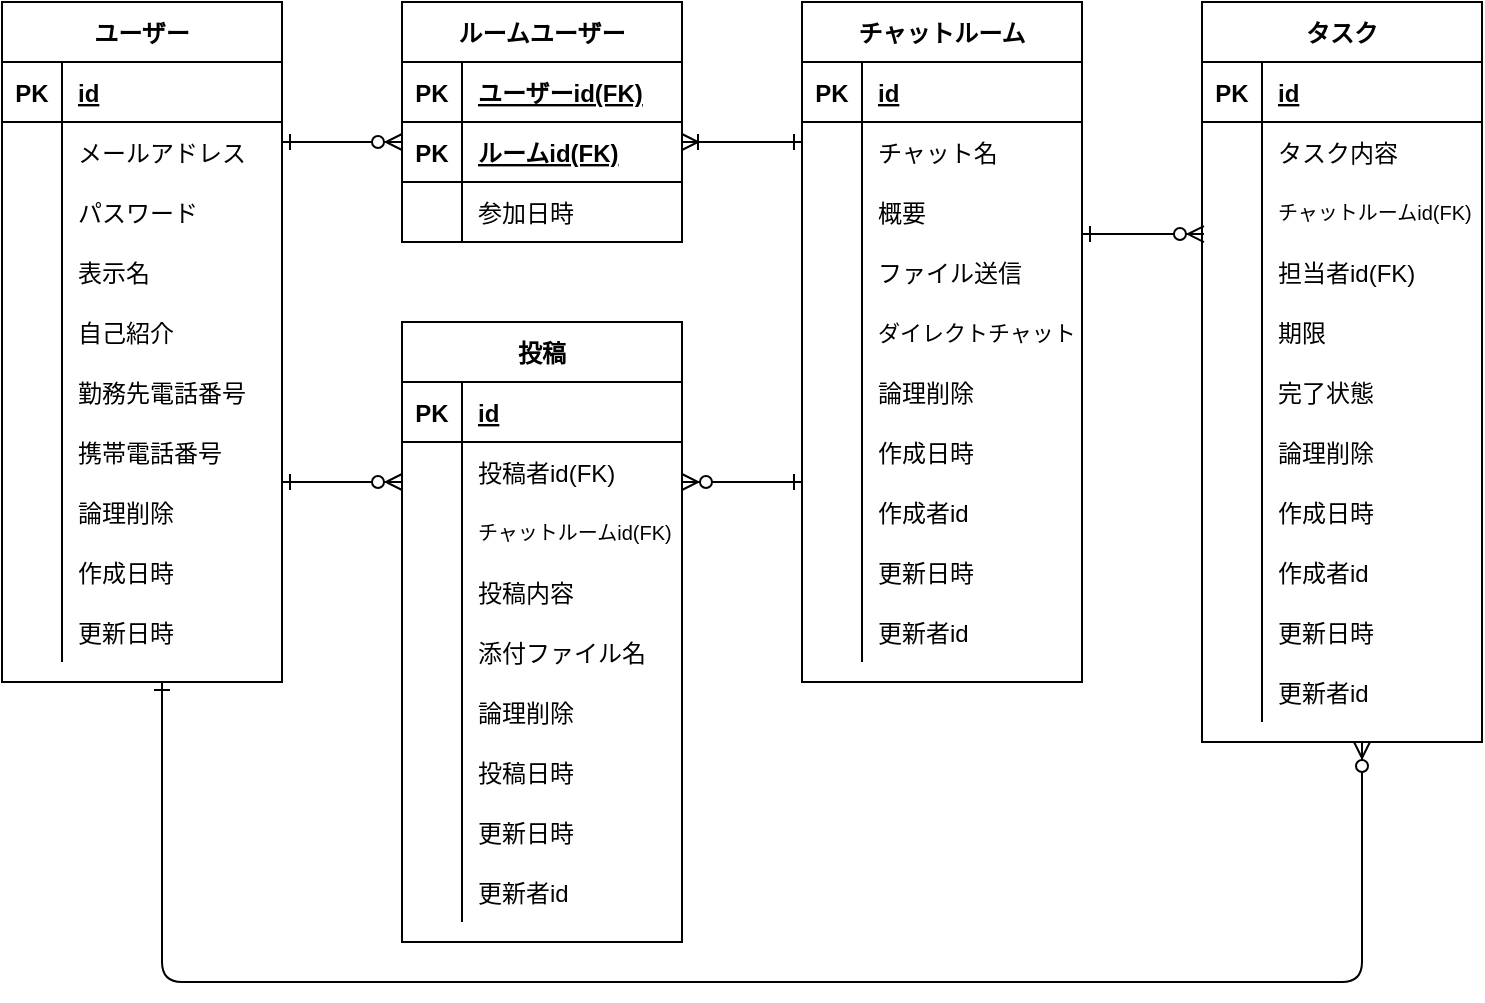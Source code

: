 <mxfile version="13.6.5">
    <diagram name="ER図(日本語)" id="cJK4fRVy-BAEInQXsAJl">
        <mxGraphModel dx="896" dy="612" grid="1" gridSize="10" guides="1" tooltips="1" connect="1" arrows="1" fold="1" page="1" pageScale="1" pageWidth="827" pageHeight="1169" math="0" shadow="0">
            <root>
                <mxCell id="dTIgyHrg4SE1bAabrT83-0"/>
                <mxCell id="dTIgyHrg4SE1bAabrT83-1" parent="dTIgyHrg4SE1bAabrT83-0"/>
                <mxCell id="dTIgyHrg4SE1bAabrT83-2" value="" style="fontSize=12;html=1;endArrow=ERzeroToMany;endFill=1;entryX=0.007;entryY=0.867;entryDx=0;entryDy=0;startArrow=ERone;startFill=0;entryPerimeter=0;" edge="1" parent="dTIgyHrg4SE1bAabrT83-1" target="dTIgyHrg4SE1bAabrT83-116">
                    <mxGeometry width="100" height="100" relative="1" as="geometry">
                        <mxPoint x="580" y="196" as="sourcePoint"/>
                        <mxPoint x="689.5" y="501" as="targetPoint"/>
                        <Array as="points"/>
                    </mxGeometry>
                </mxCell>
                <mxCell id="dTIgyHrg4SE1bAabrT83-3" value="" style="fontSize=12;html=1;endArrow=ERone;endFill=0;startArrow=ERzeroToMany;startFill=1;" edge="1" parent="dTIgyHrg4SE1bAabrT83-1">
                    <mxGeometry width="100" height="100" relative="1" as="geometry">
                        <mxPoint x="240" y="150" as="sourcePoint"/>
                        <mxPoint x="180" y="150" as="targetPoint"/>
                        <Array as="points">
                            <mxPoint x="220" y="150"/>
                        </Array>
                    </mxGeometry>
                </mxCell>
                <mxCell id="dTIgyHrg4SE1bAabrT83-5" value="" style="fontSize=12;html=1;endArrow=ERone;endFill=0;startArrow=ERzeroToMany;startFill=1;" edge="1" parent="dTIgyHrg4SE1bAabrT83-1">
                    <mxGeometry width="100" height="100" relative="1" as="geometry">
                        <mxPoint x="380" y="320" as="sourcePoint"/>
                        <mxPoint x="440" y="320" as="targetPoint"/>
                        <Array as="points"/>
                    </mxGeometry>
                </mxCell>
                <mxCell id="dTIgyHrg4SE1bAabrT83-6" value="ユーザー" style="shape=table;startSize=30;container=1;collapsible=1;childLayout=tableLayout;fixedRows=1;rowLines=0;fontStyle=1;align=center;resizeLast=1;" vertex="1" parent="dTIgyHrg4SE1bAabrT83-1">
                    <mxGeometry x="40" y="80" width="140" height="340" as="geometry"/>
                </mxCell>
                <mxCell id="dTIgyHrg4SE1bAabrT83-7" value="" style="shape=partialRectangle;collapsible=0;dropTarget=0;pointerEvents=0;fillColor=none;top=0;left=0;bottom=1;right=0;points=[[0,0.5],[1,0.5]];portConstraint=eastwest;" vertex="1" parent="dTIgyHrg4SE1bAabrT83-6">
                    <mxGeometry y="30" width="140" height="30" as="geometry"/>
                </mxCell>
                <mxCell id="dTIgyHrg4SE1bAabrT83-8" value="PK" style="shape=partialRectangle;connectable=0;fillColor=none;top=0;left=0;bottom=0;right=0;fontStyle=1;overflow=hidden;" vertex="1" parent="dTIgyHrg4SE1bAabrT83-7">
                    <mxGeometry width="30" height="30" as="geometry"/>
                </mxCell>
                <mxCell id="dTIgyHrg4SE1bAabrT83-9" value="id" style="shape=partialRectangle;connectable=0;fillColor=none;top=0;left=0;bottom=0;right=0;align=left;spacingLeft=6;fontStyle=5;overflow=hidden;" vertex="1" parent="dTIgyHrg4SE1bAabrT83-7">
                    <mxGeometry x="30" width="110" height="30" as="geometry"/>
                </mxCell>
                <mxCell id="dTIgyHrg4SE1bAabrT83-10" value="" style="shape=partialRectangle;collapsible=0;dropTarget=0;pointerEvents=0;fillColor=none;top=0;left=0;bottom=0;right=0;points=[[0,0.5],[1,0.5]];portConstraint=eastwest;" vertex="1" parent="dTIgyHrg4SE1bAabrT83-6">
                    <mxGeometry y="60" width="140" height="30" as="geometry"/>
                </mxCell>
                <mxCell id="dTIgyHrg4SE1bAabrT83-11" value="" style="shape=partialRectangle;connectable=0;fillColor=none;top=0;left=0;bottom=0;right=0;editable=1;overflow=hidden;" vertex="1" parent="dTIgyHrg4SE1bAabrT83-10">
                    <mxGeometry width="30" height="30" as="geometry"/>
                </mxCell>
                <mxCell id="dTIgyHrg4SE1bAabrT83-12" value="メールアドレス" style="shape=partialRectangle;connectable=0;fillColor=none;top=0;left=0;bottom=0;right=0;align=left;spacingLeft=6;overflow=hidden;" vertex="1" parent="dTIgyHrg4SE1bAabrT83-10">
                    <mxGeometry x="30" width="110" height="30" as="geometry"/>
                </mxCell>
                <mxCell id="dTIgyHrg4SE1bAabrT83-13" value="" style="shape=partialRectangle;collapsible=0;dropTarget=0;pointerEvents=0;fillColor=none;top=0;left=0;bottom=0;right=0;points=[[0,0.5],[1,0.5]];portConstraint=eastwest;" vertex="1" parent="dTIgyHrg4SE1bAabrT83-6">
                    <mxGeometry y="90" width="140" height="30" as="geometry"/>
                </mxCell>
                <mxCell id="dTIgyHrg4SE1bAabrT83-14" value="" style="shape=partialRectangle;connectable=0;fillColor=none;top=0;left=0;bottom=0;right=0;editable=1;overflow=hidden;" vertex="1" parent="dTIgyHrg4SE1bAabrT83-13">
                    <mxGeometry width="30" height="30" as="geometry"/>
                </mxCell>
                <mxCell id="dTIgyHrg4SE1bAabrT83-15" value="パスワード" style="shape=partialRectangle;connectable=0;fillColor=none;top=0;left=0;bottom=0;right=0;align=left;spacingLeft=6;overflow=hidden;" vertex="1" parent="dTIgyHrg4SE1bAabrT83-13">
                    <mxGeometry x="30" width="110" height="30" as="geometry"/>
                </mxCell>
                <mxCell id="dTIgyHrg4SE1bAabrT83-16" value="" style="shape=partialRectangle;collapsible=0;dropTarget=0;pointerEvents=0;fillColor=none;top=0;left=0;bottom=0;right=0;points=[[0,0.5],[1,0.5]];portConstraint=eastwest;" vertex="1" parent="dTIgyHrg4SE1bAabrT83-6">
                    <mxGeometry y="120" width="140" height="30" as="geometry"/>
                </mxCell>
                <mxCell id="dTIgyHrg4SE1bAabrT83-17" value="" style="shape=partialRectangle;connectable=0;fillColor=none;top=0;left=0;bottom=0;right=0;editable=1;overflow=hidden;" vertex="1" parent="dTIgyHrg4SE1bAabrT83-16">
                    <mxGeometry width="30" height="30" as="geometry"/>
                </mxCell>
                <mxCell id="dTIgyHrg4SE1bAabrT83-18" value="表示名" style="shape=partialRectangle;connectable=0;fillColor=none;top=0;left=0;bottom=0;right=0;align=left;spacingLeft=6;overflow=hidden;" vertex="1" parent="dTIgyHrg4SE1bAabrT83-16">
                    <mxGeometry x="30" width="110" height="30" as="geometry"/>
                </mxCell>
                <mxCell id="dTIgyHrg4SE1bAabrT83-19" value="" style="shape=partialRectangle;collapsible=0;dropTarget=0;pointerEvents=0;fillColor=none;top=0;left=0;bottom=0;right=0;points=[[0,0.5],[1,0.5]];portConstraint=eastwest;" vertex="1" parent="dTIgyHrg4SE1bAabrT83-6">
                    <mxGeometry y="150" width="140" height="30" as="geometry"/>
                </mxCell>
                <mxCell id="dTIgyHrg4SE1bAabrT83-20" value="" style="shape=partialRectangle;connectable=0;fillColor=none;top=0;left=0;bottom=0;right=0;editable=1;overflow=hidden;" vertex="1" parent="dTIgyHrg4SE1bAabrT83-19">
                    <mxGeometry width="30" height="30" as="geometry"/>
                </mxCell>
                <mxCell id="dTIgyHrg4SE1bAabrT83-21" value="自己紹介" style="shape=partialRectangle;connectable=0;fillColor=none;top=0;left=0;bottom=0;right=0;align=left;spacingLeft=6;overflow=hidden;" vertex="1" parent="dTIgyHrg4SE1bAabrT83-19">
                    <mxGeometry x="30" width="110" height="30" as="geometry"/>
                </mxCell>
                <mxCell id="dTIgyHrg4SE1bAabrT83-22" value="" style="shape=partialRectangle;collapsible=0;dropTarget=0;pointerEvents=0;fillColor=none;top=0;left=0;bottom=0;right=0;points=[[0,0.5],[1,0.5]];portConstraint=eastwest;" vertex="1" parent="dTIgyHrg4SE1bAabrT83-6">
                    <mxGeometry y="180" width="140" height="30" as="geometry"/>
                </mxCell>
                <mxCell id="dTIgyHrg4SE1bAabrT83-23" value="" style="shape=partialRectangle;connectable=0;fillColor=none;top=0;left=0;bottom=0;right=0;editable=1;overflow=hidden;" vertex="1" parent="dTIgyHrg4SE1bAabrT83-22">
                    <mxGeometry width="30" height="30" as="geometry"/>
                </mxCell>
                <mxCell id="dTIgyHrg4SE1bAabrT83-24" value="勤務先電話番号" style="shape=partialRectangle;connectable=0;fillColor=none;top=0;left=0;bottom=0;right=0;align=left;spacingLeft=6;overflow=hidden;" vertex="1" parent="dTIgyHrg4SE1bAabrT83-22">
                    <mxGeometry x="30" width="110" height="30" as="geometry"/>
                </mxCell>
                <mxCell id="dTIgyHrg4SE1bAabrT83-25" value="" style="shape=partialRectangle;collapsible=0;dropTarget=0;pointerEvents=0;fillColor=none;top=0;left=0;bottom=0;right=0;points=[[0,0.5],[1,0.5]];portConstraint=eastwest;" vertex="1" parent="dTIgyHrg4SE1bAabrT83-6">
                    <mxGeometry y="210" width="140" height="30" as="geometry"/>
                </mxCell>
                <mxCell id="dTIgyHrg4SE1bAabrT83-26" value="" style="shape=partialRectangle;connectable=0;fillColor=none;top=0;left=0;bottom=0;right=0;editable=1;overflow=hidden;" vertex="1" parent="dTIgyHrg4SE1bAabrT83-25">
                    <mxGeometry width="30" height="30" as="geometry"/>
                </mxCell>
                <mxCell id="dTIgyHrg4SE1bAabrT83-27" value="携帯電話番号" style="shape=partialRectangle;connectable=0;fillColor=none;top=0;left=0;bottom=0;right=0;align=left;spacingLeft=6;overflow=hidden;" vertex="1" parent="dTIgyHrg4SE1bAabrT83-25">
                    <mxGeometry x="30" width="110" height="30" as="geometry"/>
                </mxCell>
                <mxCell id="dTIgyHrg4SE1bAabrT83-28" value="" style="shape=partialRectangle;collapsible=0;dropTarget=0;pointerEvents=0;fillColor=none;top=0;left=0;bottom=0;right=0;points=[[0,0.5],[1,0.5]];portConstraint=eastwest;" vertex="1" parent="dTIgyHrg4SE1bAabrT83-6">
                    <mxGeometry y="240" width="140" height="30" as="geometry"/>
                </mxCell>
                <mxCell id="dTIgyHrg4SE1bAabrT83-29" value="" style="shape=partialRectangle;connectable=0;fillColor=none;top=0;left=0;bottom=0;right=0;editable=1;overflow=hidden;" vertex="1" parent="dTIgyHrg4SE1bAabrT83-28">
                    <mxGeometry width="30" height="30" as="geometry"/>
                </mxCell>
                <mxCell id="dTIgyHrg4SE1bAabrT83-30" value="論理削除" style="shape=partialRectangle;connectable=0;fillColor=none;top=0;left=0;bottom=0;right=0;align=left;spacingLeft=6;overflow=hidden;" vertex="1" parent="dTIgyHrg4SE1bAabrT83-28">
                    <mxGeometry x="30" width="110" height="30" as="geometry"/>
                </mxCell>
                <mxCell id="dTIgyHrg4SE1bAabrT83-31" value="" style="shape=partialRectangle;collapsible=0;dropTarget=0;pointerEvents=0;fillColor=none;top=0;left=0;bottom=0;right=0;points=[[0,0.5],[1,0.5]];portConstraint=eastwest;" vertex="1" parent="dTIgyHrg4SE1bAabrT83-6">
                    <mxGeometry y="270" width="140" height="30" as="geometry"/>
                </mxCell>
                <mxCell id="dTIgyHrg4SE1bAabrT83-32" value="" style="shape=partialRectangle;connectable=0;fillColor=none;top=0;left=0;bottom=0;right=0;editable=1;overflow=hidden;" vertex="1" parent="dTIgyHrg4SE1bAabrT83-31">
                    <mxGeometry width="30" height="30" as="geometry"/>
                </mxCell>
                <mxCell id="dTIgyHrg4SE1bAabrT83-33" value="作成日時" style="shape=partialRectangle;connectable=0;fillColor=none;top=0;left=0;bottom=0;right=0;align=left;spacingLeft=6;overflow=hidden;" vertex="1" parent="dTIgyHrg4SE1bAabrT83-31">
                    <mxGeometry x="30" width="110" height="30" as="geometry"/>
                </mxCell>
                <mxCell id="dTIgyHrg4SE1bAabrT83-34" value="" style="shape=partialRectangle;collapsible=0;dropTarget=0;pointerEvents=0;fillColor=none;top=0;left=0;bottom=0;right=0;points=[[0,0.5],[1,0.5]];portConstraint=eastwest;" vertex="1" parent="dTIgyHrg4SE1bAabrT83-6">
                    <mxGeometry y="300" width="140" height="30" as="geometry"/>
                </mxCell>
                <mxCell id="dTIgyHrg4SE1bAabrT83-35" value="" style="shape=partialRectangle;connectable=0;fillColor=none;top=0;left=0;bottom=0;right=0;editable=1;overflow=hidden;" vertex="1" parent="dTIgyHrg4SE1bAabrT83-34">
                    <mxGeometry width="30" height="30" as="geometry"/>
                </mxCell>
                <mxCell id="dTIgyHrg4SE1bAabrT83-36" value="更新日時" style="shape=partialRectangle;connectable=0;fillColor=none;top=0;left=0;bottom=0;right=0;align=left;spacingLeft=6;overflow=hidden;" vertex="1" parent="dTIgyHrg4SE1bAabrT83-34">
                    <mxGeometry x="30" width="110" height="30" as="geometry"/>
                </mxCell>
                <mxCell id="dTIgyHrg4SE1bAabrT83-37" value="投稿" style="shape=table;startSize=30;container=1;collapsible=1;childLayout=tableLayout;fixedRows=1;rowLines=0;fontStyle=1;align=center;resizeLast=1;" vertex="1" parent="dTIgyHrg4SE1bAabrT83-1">
                    <mxGeometry x="240" y="240" width="140" height="310" as="geometry"/>
                </mxCell>
                <mxCell id="dTIgyHrg4SE1bAabrT83-38" value="" style="shape=partialRectangle;collapsible=0;dropTarget=0;pointerEvents=0;fillColor=none;top=0;left=0;bottom=1;right=0;points=[[0,0.5],[1,0.5]];portConstraint=eastwest;" vertex="1" parent="dTIgyHrg4SE1bAabrT83-37">
                    <mxGeometry y="30" width="140" height="30" as="geometry"/>
                </mxCell>
                <mxCell id="dTIgyHrg4SE1bAabrT83-39" value="PK" style="shape=partialRectangle;connectable=0;fillColor=none;top=0;left=0;bottom=0;right=0;fontStyle=1;overflow=hidden;" vertex="1" parent="dTIgyHrg4SE1bAabrT83-38">
                    <mxGeometry width="30" height="30" as="geometry"/>
                </mxCell>
                <mxCell id="dTIgyHrg4SE1bAabrT83-40" value="id" style="shape=partialRectangle;connectable=0;fillColor=none;top=0;left=0;bottom=0;right=0;align=left;spacingLeft=6;fontStyle=5;overflow=hidden;" vertex="1" parent="dTIgyHrg4SE1bAabrT83-38">
                    <mxGeometry x="30" width="110" height="30" as="geometry"/>
                </mxCell>
                <mxCell id="dTIgyHrg4SE1bAabrT83-41" style="shape=partialRectangle;collapsible=0;dropTarget=0;pointerEvents=0;fillColor=none;top=0;left=0;bottom=0;right=0;points=[[0,0.5],[1,0.5]];portConstraint=eastwest;" vertex="1" parent="dTIgyHrg4SE1bAabrT83-37">
                    <mxGeometry y="60" width="140" height="30" as="geometry"/>
                </mxCell>
                <mxCell id="dTIgyHrg4SE1bAabrT83-42" style="shape=partialRectangle;connectable=0;fillColor=none;top=0;left=0;bottom=0;right=0;editable=1;overflow=hidden;" vertex="1" parent="dTIgyHrg4SE1bAabrT83-41">
                    <mxGeometry width="30" height="30" as="geometry"/>
                </mxCell>
                <mxCell id="dTIgyHrg4SE1bAabrT83-43" value="投稿者id(FK)" style="shape=partialRectangle;connectable=0;fillColor=none;top=0;left=0;bottom=0;right=0;align=left;spacingLeft=6;overflow=hidden;" vertex="1" parent="dTIgyHrg4SE1bAabrT83-41">
                    <mxGeometry x="30" width="110" height="30" as="geometry"/>
                </mxCell>
                <mxCell id="CH5LExAbcA3-pw1Wc1iI-0" style="shape=partialRectangle;collapsible=0;dropTarget=0;pointerEvents=0;fillColor=none;top=0;left=0;bottom=0;right=0;points=[[0,0.5],[1,0.5]];portConstraint=eastwest;" vertex="1" parent="dTIgyHrg4SE1bAabrT83-37">
                    <mxGeometry y="90" width="140" height="30" as="geometry"/>
                </mxCell>
                <mxCell id="CH5LExAbcA3-pw1Wc1iI-1" style="shape=partialRectangle;connectable=0;fillColor=none;top=0;left=0;bottom=0;right=0;editable=1;overflow=hidden;" vertex="1" parent="CH5LExAbcA3-pw1Wc1iI-0">
                    <mxGeometry width="30" height="30" as="geometry"/>
                </mxCell>
                <mxCell id="CH5LExAbcA3-pw1Wc1iI-2" value="チャットルームid(FK)" style="shape=partialRectangle;connectable=0;fillColor=none;top=0;left=0;bottom=0;right=0;align=left;spacingLeft=6;overflow=hidden;fontSize=10;" vertex="1" parent="CH5LExAbcA3-pw1Wc1iI-0">
                    <mxGeometry x="30" width="110" height="30" as="geometry"/>
                </mxCell>
                <mxCell id="dTIgyHrg4SE1bAabrT83-44" value="" style="shape=partialRectangle;collapsible=0;dropTarget=0;pointerEvents=0;fillColor=none;top=0;left=0;bottom=0;right=0;points=[[0,0.5],[1,0.5]];portConstraint=eastwest;" vertex="1" parent="dTIgyHrg4SE1bAabrT83-37">
                    <mxGeometry y="120" width="140" height="30" as="geometry"/>
                </mxCell>
                <mxCell id="dTIgyHrg4SE1bAabrT83-45" value="" style="shape=partialRectangle;connectable=0;fillColor=none;top=0;left=0;bottom=0;right=0;editable=1;overflow=hidden;" vertex="1" parent="dTIgyHrg4SE1bAabrT83-44">
                    <mxGeometry width="30" height="30" as="geometry"/>
                </mxCell>
                <mxCell id="dTIgyHrg4SE1bAabrT83-46" value="投稿内容" style="shape=partialRectangle;connectable=0;fillColor=none;top=0;left=0;bottom=0;right=0;align=left;spacingLeft=6;overflow=hidden;" vertex="1" parent="dTIgyHrg4SE1bAabrT83-44">
                    <mxGeometry x="30" width="110" height="30" as="geometry"/>
                </mxCell>
                <mxCell id="Np64vBOEZYg47-ua-giV-0" style="shape=partialRectangle;collapsible=0;dropTarget=0;pointerEvents=0;fillColor=none;top=0;left=0;bottom=0;right=0;points=[[0,0.5],[1,0.5]];portConstraint=eastwest;" vertex="1" parent="dTIgyHrg4SE1bAabrT83-37">
                    <mxGeometry y="150" width="140" height="30" as="geometry"/>
                </mxCell>
                <mxCell id="Np64vBOEZYg47-ua-giV-1" style="shape=partialRectangle;connectable=0;fillColor=none;top=0;left=0;bottom=0;right=0;editable=1;overflow=hidden;" vertex="1" parent="Np64vBOEZYg47-ua-giV-0">
                    <mxGeometry width="30" height="30" as="geometry"/>
                </mxCell>
                <mxCell id="Np64vBOEZYg47-ua-giV-2" value="添付ファイル名" style="shape=partialRectangle;connectable=0;fillColor=none;top=0;left=0;bottom=0;right=0;align=left;spacingLeft=6;overflow=hidden;" vertex="1" parent="Np64vBOEZYg47-ua-giV-0">
                    <mxGeometry x="30" width="110" height="30" as="geometry"/>
                </mxCell>
                <mxCell id="dTIgyHrg4SE1bAabrT83-50" value="" style="shape=partialRectangle;collapsible=0;dropTarget=0;pointerEvents=0;fillColor=none;top=0;left=0;bottom=0;right=0;points=[[0,0.5],[1,0.5]];portConstraint=eastwest;" vertex="1" parent="dTIgyHrg4SE1bAabrT83-37">
                    <mxGeometry y="180" width="140" height="30" as="geometry"/>
                </mxCell>
                <mxCell id="dTIgyHrg4SE1bAabrT83-51" value="" style="shape=partialRectangle;connectable=0;fillColor=none;top=0;left=0;bottom=0;right=0;editable=1;overflow=hidden;" vertex="1" parent="dTIgyHrg4SE1bAabrT83-50">
                    <mxGeometry width="30" height="30" as="geometry"/>
                </mxCell>
                <mxCell id="dTIgyHrg4SE1bAabrT83-52" value="論理削除" style="shape=partialRectangle;connectable=0;fillColor=none;top=0;left=0;bottom=0;right=0;align=left;spacingLeft=6;overflow=hidden;" vertex="1" parent="dTIgyHrg4SE1bAabrT83-50">
                    <mxGeometry x="30" width="110" height="30" as="geometry"/>
                </mxCell>
                <mxCell id="dTIgyHrg4SE1bAabrT83-53" value="" style="shape=partialRectangle;collapsible=0;dropTarget=0;pointerEvents=0;fillColor=none;top=0;left=0;bottom=0;right=0;points=[[0,0.5],[1,0.5]];portConstraint=eastwest;" vertex="1" parent="dTIgyHrg4SE1bAabrT83-37">
                    <mxGeometry y="210" width="140" height="30" as="geometry"/>
                </mxCell>
                <mxCell id="dTIgyHrg4SE1bAabrT83-54" value="" style="shape=partialRectangle;connectable=0;fillColor=none;top=0;left=0;bottom=0;right=0;editable=1;overflow=hidden;" vertex="1" parent="dTIgyHrg4SE1bAabrT83-53">
                    <mxGeometry width="30" height="30" as="geometry"/>
                </mxCell>
                <mxCell id="dTIgyHrg4SE1bAabrT83-55" value="投稿日時" style="shape=partialRectangle;connectable=0;fillColor=none;top=0;left=0;bottom=0;right=0;align=left;spacingLeft=6;overflow=hidden;" vertex="1" parent="dTIgyHrg4SE1bAabrT83-53">
                    <mxGeometry x="30" width="110" height="30" as="geometry"/>
                </mxCell>
                <mxCell id="dTIgyHrg4SE1bAabrT83-59" value="" style="shape=partialRectangle;collapsible=0;dropTarget=0;pointerEvents=0;fillColor=none;top=0;left=0;bottom=0;right=0;points=[[0,0.5],[1,0.5]];portConstraint=eastwest;" vertex="1" parent="dTIgyHrg4SE1bAabrT83-37">
                    <mxGeometry y="240" width="140" height="30" as="geometry"/>
                </mxCell>
                <mxCell id="dTIgyHrg4SE1bAabrT83-60" value="" style="shape=partialRectangle;connectable=0;fillColor=none;top=0;left=0;bottom=0;right=0;editable=1;overflow=hidden;" vertex="1" parent="dTIgyHrg4SE1bAabrT83-59">
                    <mxGeometry width="30" height="30" as="geometry"/>
                </mxCell>
                <mxCell id="dTIgyHrg4SE1bAabrT83-61" value="更新日時" style="shape=partialRectangle;connectable=0;fillColor=none;top=0;left=0;bottom=0;right=0;align=left;spacingLeft=6;overflow=hidden;" vertex="1" parent="dTIgyHrg4SE1bAabrT83-59">
                    <mxGeometry x="30" width="110" height="30" as="geometry"/>
                </mxCell>
                <mxCell id="dTIgyHrg4SE1bAabrT83-62" value="" style="shape=partialRectangle;collapsible=0;dropTarget=0;pointerEvents=0;fillColor=none;top=0;left=0;bottom=0;right=0;points=[[0,0.5],[1,0.5]];portConstraint=eastwest;" vertex="1" parent="dTIgyHrg4SE1bAabrT83-37">
                    <mxGeometry y="270" width="140" height="30" as="geometry"/>
                </mxCell>
                <mxCell id="dTIgyHrg4SE1bAabrT83-63" value="" style="shape=partialRectangle;connectable=0;fillColor=none;top=0;left=0;bottom=0;right=0;editable=1;overflow=hidden;" vertex="1" parent="dTIgyHrg4SE1bAabrT83-62">
                    <mxGeometry width="30" height="30" as="geometry"/>
                </mxCell>
                <mxCell id="dTIgyHrg4SE1bAabrT83-64" value="更新者id" style="shape=partialRectangle;connectable=0;fillColor=none;top=0;left=0;bottom=0;right=0;align=left;spacingLeft=6;overflow=hidden;" vertex="1" parent="dTIgyHrg4SE1bAabrT83-62">
                    <mxGeometry x="30" width="110" height="30" as="geometry"/>
                </mxCell>
                <mxCell id="dTIgyHrg4SE1bAabrT83-65" value="ルームユーザー" style="shape=table;startSize=30;container=1;collapsible=1;childLayout=tableLayout;fixedRows=1;rowLines=0;fontStyle=1;align=center;resizeLast=1;" vertex="1" parent="dTIgyHrg4SE1bAabrT83-1">
                    <mxGeometry x="240" y="80" width="140" height="120" as="geometry"/>
                </mxCell>
                <mxCell id="dTIgyHrg4SE1bAabrT83-66" value="" style="shape=partialRectangle;collapsible=0;dropTarget=0;pointerEvents=0;fillColor=none;top=0;left=0;bottom=1;right=0;points=[[0,0.5],[1,0.5]];portConstraint=eastwest;" vertex="1" parent="dTIgyHrg4SE1bAabrT83-65">
                    <mxGeometry y="30" width="140" height="30" as="geometry"/>
                </mxCell>
                <mxCell id="dTIgyHrg4SE1bAabrT83-67" value="PK" style="shape=partialRectangle;connectable=0;fillColor=none;top=0;left=0;bottom=0;right=0;fontStyle=1;overflow=hidden;" vertex="1" parent="dTIgyHrg4SE1bAabrT83-66">
                    <mxGeometry width="30" height="30" as="geometry"/>
                </mxCell>
                <mxCell id="dTIgyHrg4SE1bAabrT83-68" value="ユーザーid(FK)" style="shape=partialRectangle;connectable=0;fillColor=none;top=0;left=0;bottom=0;right=0;align=left;spacingLeft=6;fontStyle=5;overflow=hidden;" vertex="1" parent="dTIgyHrg4SE1bAabrT83-66">
                    <mxGeometry x="30" width="110" height="30" as="geometry"/>
                </mxCell>
                <mxCell id="dTIgyHrg4SE1bAabrT83-69" style="shape=partialRectangle;collapsible=0;dropTarget=0;pointerEvents=0;fillColor=none;top=0;left=0;bottom=1;right=0;points=[[0,0.5],[1,0.5]];portConstraint=eastwest;" vertex="1" parent="dTIgyHrg4SE1bAabrT83-65">
                    <mxGeometry y="60" width="140" height="30" as="geometry"/>
                </mxCell>
                <mxCell id="dTIgyHrg4SE1bAabrT83-70" value="PK" style="shape=partialRectangle;connectable=0;fillColor=none;top=0;left=0;bottom=0;right=0;fontStyle=1;overflow=hidden;" vertex="1" parent="dTIgyHrg4SE1bAabrT83-69">
                    <mxGeometry width="30" height="30" as="geometry"/>
                </mxCell>
                <mxCell id="dTIgyHrg4SE1bAabrT83-71" value="ルームid(FK)" style="shape=partialRectangle;connectable=0;fillColor=none;top=0;left=0;bottom=0;right=0;align=left;spacingLeft=6;fontStyle=5;overflow=hidden;" vertex="1" parent="dTIgyHrg4SE1bAabrT83-69">
                    <mxGeometry x="30" width="110" height="30" as="geometry"/>
                </mxCell>
                <mxCell id="dTIgyHrg4SE1bAabrT83-72" style="shape=partialRectangle;collapsible=0;dropTarget=0;pointerEvents=0;fillColor=none;top=0;left=0;bottom=0;right=0;points=[[0,0.5],[1,0.5]];portConstraint=eastwest;" vertex="1" parent="dTIgyHrg4SE1bAabrT83-65">
                    <mxGeometry y="90" width="140" height="30" as="geometry"/>
                </mxCell>
                <mxCell id="dTIgyHrg4SE1bAabrT83-73" style="shape=partialRectangle;connectable=0;fillColor=none;top=0;left=0;bottom=0;right=0;editable=1;overflow=hidden;" vertex="1" parent="dTIgyHrg4SE1bAabrT83-72">
                    <mxGeometry width="30" height="30" as="geometry"/>
                </mxCell>
                <mxCell id="dTIgyHrg4SE1bAabrT83-74" value="参加日時" style="shape=partialRectangle;connectable=0;fillColor=none;top=0;left=0;bottom=0;right=0;align=left;spacingLeft=6;overflow=hidden;" vertex="1" parent="dTIgyHrg4SE1bAabrT83-72">
                    <mxGeometry x="30" width="110" height="30" as="geometry"/>
                </mxCell>
                <mxCell id="dTIgyHrg4SE1bAabrT83-75" value="チャットルーム" style="shape=table;startSize=30;container=1;collapsible=1;childLayout=tableLayout;fixedRows=1;rowLines=0;fontStyle=1;align=center;resizeLast=1;" vertex="1" parent="dTIgyHrg4SE1bAabrT83-1">
                    <mxGeometry x="440" y="80" width="140" height="340" as="geometry"/>
                </mxCell>
                <mxCell id="dTIgyHrg4SE1bAabrT83-76" value="" style="shape=partialRectangle;collapsible=0;dropTarget=0;pointerEvents=0;fillColor=none;top=0;left=0;bottom=1;right=0;points=[[0,0.5],[1,0.5]];portConstraint=eastwest;" vertex="1" parent="dTIgyHrg4SE1bAabrT83-75">
                    <mxGeometry y="30" width="140" height="30" as="geometry"/>
                </mxCell>
                <mxCell id="dTIgyHrg4SE1bAabrT83-77" value="PK" style="shape=partialRectangle;connectable=0;fillColor=none;top=0;left=0;bottom=0;right=0;fontStyle=1;overflow=hidden;" vertex="1" parent="dTIgyHrg4SE1bAabrT83-76">
                    <mxGeometry width="30" height="30" as="geometry"/>
                </mxCell>
                <mxCell id="dTIgyHrg4SE1bAabrT83-78" value="id" style="shape=partialRectangle;connectable=0;fillColor=none;top=0;left=0;bottom=0;right=0;align=left;spacingLeft=6;fontStyle=5;overflow=hidden;" vertex="1" parent="dTIgyHrg4SE1bAabrT83-76">
                    <mxGeometry x="30" width="110" height="30" as="geometry"/>
                </mxCell>
                <mxCell id="dTIgyHrg4SE1bAabrT83-79" value="" style="shape=partialRectangle;collapsible=0;dropTarget=0;pointerEvents=0;fillColor=none;top=0;left=0;bottom=0;right=0;points=[[0,0.5],[1,0.5]];portConstraint=eastwest;" vertex="1" parent="dTIgyHrg4SE1bAabrT83-75">
                    <mxGeometry y="60" width="140" height="30" as="geometry"/>
                </mxCell>
                <mxCell id="dTIgyHrg4SE1bAabrT83-80" value="" style="shape=partialRectangle;connectable=0;fillColor=none;top=0;left=0;bottom=0;right=0;editable=1;overflow=hidden;" vertex="1" parent="dTIgyHrg4SE1bAabrT83-79">
                    <mxGeometry width="30" height="30" as="geometry"/>
                </mxCell>
                <mxCell id="dTIgyHrg4SE1bAabrT83-81" value="チャット名" style="shape=partialRectangle;connectable=0;fillColor=none;top=0;left=0;bottom=0;right=0;align=left;spacingLeft=6;overflow=hidden;" vertex="1" parent="dTIgyHrg4SE1bAabrT83-79">
                    <mxGeometry x="30" width="110" height="30" as="geometry"/>
                </mxCell>
                <mxCell id="dTIgyHrg4SE1bAabrT83-82" value="" style="shape=partialRectangle;collapsible=0;dropTarget=0;pointerEvents=0;fillColor=none;top=0;left=0;bottom=0;right=0;points=[[0,0.5],[1,0.5]];portConstraint=eastwest;" vertex="1" parent="dTIgyHrg4SE1bAabrT83-75">
                    <mxGeometry y="90" width="140" height="30" as="geometry"/>
                </mxCell>
                <mxCell id="dTIgyHrg4SE1bAabrT83-83" value="" style="shape=partialRectangle;connectable=0;fillColor=none;top=0;left=0;bottom=0;right=0;editable=1;overflow=hidden;" vertex="1" parent="dTIgyHrg4SE1bAabrT83-82">
                    <mxGeometry width="30" height="30" as="geometry"/>
                </mxCell>
                <mxCell id="dTIgyHrg4SE1bAabrT83-84" value="概要" style="shape=partialRectangle;connectable=0;fillColor=none;top=0;left=0;bottom=0;right=0;align=left;spacingLeft=6;overflow=hidden;" vertex="1" parent="dTIgyHrg4SE1bAabrT83-82">
                    <mxGeometry x="30" width="110" height="30" as="geometry"/>
                </mxCell>
                <mxCell id="dTIgyHrg4SE1bAabrT83-85" style="shape=partialRectangle;collapsible=0;dropTarget=0;pointerEvents=0;fillColor=none;top=0;left=0;bottom=0;right=0;points=[[0,0.5],[1,0.5]];portConstraint=eastwest;" vertex="1" parent="dTIgyHrg4SE1bAabrT83-75">
                    <mxGeometry y="120" width="140" height="30" as="geometry"/>
                </mxCell>
                <mxCell id="dTIgyHrg4SE1bAabrT83-86" style="shape=partialRectangle;connectable=0;fillColor=none;top=0;left=0;bottom=0;right=0;editable=1;overflow=hidden;" vertex="1" parent="dTIgyHrg4SE1bAabrT83-85">
                    <mxGeometry width="30" height="30" as="geometry"/>
                </mxCell>
                <mxCell id="dTIgyHrg4SE1bAabrT83-87" value="ファイル送信" style="shape=partialRectangle;connectable=0;fillColor=none;top=0;left=0;bottom=0;right=0;align=left;spacingLeft=6;overflow=hidden;" vertex="1" parent="dTIgyHrg4SE1bAabrT83-85">
                    <mxGeometry x="30" width="110" height="30" as="geometry"/>
                </mxCell>
                <mxCell id="dTIgyHrg4SE1bAabrT83-91" style="shape=partialRectangle;collapsible=0;dropTarget=0;pointerEvents=0;fillColor=none;top=0;left=0;bottom=0;right=0;points=[[0,0.5],[1,0.5]];portConstraint=eastwest;" vertex="1" parent="dTIgyHrg4SE1bAabrT83-75">
                    <mxGeometry y="150" width="140" height="30" as="geometry"/>
                </mxCell>
                <mxCell id="dTIgyHrg4SE1bAabrT83-92" style="shape=partialRectangle;connectable=0;fillColor=none;top=0;left=0;bottom=0;right=0;editable=1;overflow=hidden;" vertex="1" parent="dTIgyHrg4SE1bAabrT83-91">
                    <mxGeometry width="30" height="30" as="geometry"/>
                </mxCell>
                <mxCell id="dTIgyHrg4SE1bAabrT83-93" value="ダイレクトチャット" style="shape=partialRectangle;connectable=0;fillColor=none;top=0;left=0;bottom=0;right=0;align=left;spacingLeft=6;overflow=hidden;fontSize=11;" vertex="1" parent="dTIgyHrg4SE1bAabrT83-91">
                    <mxGeometry x="30" width="110" height="30" as="geometry"/>
                </mxCell>
                <mxCell id="dTIgyHrg4SE1bAabrT83-94" value="" style="shape=partialRectangle;collapsible=0;dropTarget=0;pointerEvents=0;fillColor=none;top=0;left=0;bottom=0;right=0;points=[[0,0.5],[1,0.5]];portConstraint=eastwest;" vertex="1" parent="dTIgyHrg4SE1bAabrT83-75">
                    <mxGeometry y="180" width="140" height="30" as="geometry"/>
                </mxCell>
                <mxCell id="dTIgyHrg4SE1bAabrT83-95" value="" style="shape=partialRectangle;connectable=0;fillColor=none;top=0;left=0;bottom=0;right=0;editable=1;overflow=hidden;" vertex="1" parent="dTIgyHrg4SE1bAabrT83-94">
                    <mxGeometry width="30" height="30" as="geometry"/>
                </mxCell>
                <mxCell id="dTIgyHrg4SE1bAabrT83-96" value="論理削除" style="shape=partialRectangle;connectable=0;fillColor=none;top=0;left=0;bottom=0;right=0;align=left;spacingLeft=6;overflow=hidden;" vertex="1" parent="dTIgyHrg4SE1bAabrT83-94">
                    <mxGeometry x="30" width="110" height="30" as="geometry"/>
                </mxCell>
                <mxCell id="dTIgyHrg4SE1bAabrT83-97" value="" style="shape=partialRectangle;collapsible=0;dropTarget=0;pointerEvents=0;fillColor=none;top=0;left=0;bottom=0;right=0;points=[[0,0.5],[1,0.5]];portConstraint=eastwest;" vertex="1" parent="dTIgyHrg4SE1bAabrT83-75">
                    <mxGeometry y="210" width="140" height="30" as="geometry"/>
                </mxCell>
                <mxCell id="dTIgyHrg4SE1bAabrT83-98" value="" style="shape=partialRectangle;connectable=0;fillColor=none;top=0;left=0;bottom=0;right=0;editable=1;overflow=hidden;" vertex="1" parent="dTIgyHrg4SE1bAabrT83-97">
                    <mxGeometry width="30" height="30" as="geometry"/>
                </mxCell>
                <mxCell id="dTIgyHrg4SE1bAabrT83-99" value="作成日時" style="shape=partialRectangle;connectable=0;fillColor=none;top=0;left=0;bottom=0;right=0;align=left;spacingLeft=6;overflow=hidden;" vertex="1" parent="dTIgyHrg4SE1bAabrT83-97">
                    <mxGeometry x="30" width="110" height="30" as="geometry"/>
                </mxCell>
                <mxCell id="dTIgyHrg4SE1bAabrT83-100" value="" style="shape=partialRectangle;collapsible=0;dropTarget=0;pointerEvents=0;fillColor=none;top=0;left=0;bottom=0;right=0;points=[[0,0.5],[1,0.5]];portConstraint=eastwest;" vertex="1" parent="dTIgyHrg4SE1bAabrT83-75">
                    <mxGeometry y="240" width="140" height="30" as="geometry"/>
                </mxCell>
                <mxCell id="dTIgyHrg4SE1bAabrT83-101" value="" style="shape=partialRectangle;connectable=0;fillColor=none;top=0;left=0;bottom=0;right=0;editable=1;overflow=hidden;" vertex="1" parent="dTIgyHrg4SE1bAabrT83-100">
                    <mxGeometry width="30" height="30" as="geometry"/>
                </mxCell>
                <mxCell id="dTIgyHrg4SE1bAabrT83-102" value="作成者id" style="shape=partialRectangle;connectable=0;fillColor=none;top=0;left=0;bottom=0;right=0;align=left;spacingLeft=6;overflow=hidden;" vertex="1" parent="dTIgyHrg4SE1bAabrT83-100">
                    <mxGeometry x="30" width="110" height="30" as="geometry"/>
                </mxCell>
                <mxCell id="dTIgyHrg4SE1bAabrT83-103" value="" style="shape=partialRectangle;collapsible=0;dropTarget=0;pointerEvents=0;fillColor=none;top=0;left=0;bottom=0;right=0;points=[[0,0.5],[1,0.5]];portConstraint=eastwest;" vertex="1" parent="dTIgyHrg4SE1bAabrT83-75">
                    <mxGeometry y="270" width="140" height="30" as="geometry"/>
                </mxCell>
                <mxCell id="dTIgyHrg4SE1bAabrT83-104" value="" style="shape=partialRectangle;connectable=0;fillColor=none;top=0;left=0;bottom=0;right=0;editable=1;overflow=hidden;" vertex="1" parent="dTIgyHrg4SE1bAabrT83-103">
                    <mxGeometry width="30" height="30" as="geometry"/>
                </mxCell>
                <mxCell id="dTIgyHrg4SE1bAabrT83-105" value="更新日時" style="shape=partialRectangle;connectable=0;fillColor=none;top=0;left=0;bottom=0;right=0;align=left;spacingLeft=6;overflow=hidden;" vertex="1" parent="dTIgyHrg4SE1bAabrT83-103">
                    <mxGeometry x="30" width="110" height="30" as="geometry"/>
                </mxCell>
                <mxCell id="dTIgyHrg4SE1bAabrT83-106" value="" style="shape=partialRectangle;collapsible=0;dropTarget=0;pointerEvents=0;fillColor=none;top=0;left=0;bottom=0;right=0;points=[[0,0.5],[1,0.5]];portConstraint=eastwest;" vertex="1" parent="dTIgyHrg4SE1bAabrT83-75">
                    <mxGeometry y="300" width="140" height="30" as="geometry"/>
                </mxCell>
                <mxCell id="dTIgyHrg4SE1bAabrT83-107" value="" style="shape=partialRectangle;connectable=0;fillColor=none;top=0;left=0;bottom=0;right=0;editable=1;overflow=hidden;" vertex="1" parent="dTIgyHrg4SE1bAabrT83-106">
                    <mxGeometry width="30" height="30" as="geometry"/>
                </mxCell>
                <mxCell id="dTIgyHrg4SE1bAabrT83-108" value="更新者id" style="shape=partialRectangle;connectable=0;fillColor=none;top=0;left=0;bottom=0;right=0;align=left;spacingLeft=6;overflow=hidden;" vertex="1" parent="dTIgyHrg4SE1bAabrT83-106">
                    <mxGeometry x="30" width="110" height="30" as="geometry"/>
                </mxCell>
                <mxCell id="dTIgyHrg4SE1bAabrT83-109" value="タスク" style="shape=table;startSize=30;container=1;collapsible=1;childLayout=tableLayout;fixedRows=1;rowLines=0;fontStyle=1;align=center;resizeLast=1;" vertex="1" parent="dTIgyHrg4SE1bAabrT83-1">
                    <mxGeometry x="640" y="80" width="140" height="370" as="geometry"/>
                </mxCell>
                <mxCell id="dTIgyHrg4SE1bAabrT83-110" value="" style="shape=partialRectangle;collapsible=0;dropTarget=0;pointerEvents=0;fillColor=none;top=0;left=0;bottom=1;right=0;points=[[0,0.5],[1,0.5]];portConstraint=eastwest;" vertex="1" parent="dTIgyHrg4SE1bAabrT83-109">
                    <mxGeometry y="30" width="140" height="30" as="geometry"/>
                </mxCell>
                <mxCell id="dTIgyHrg4SE1bAabrT83-111" value="PK" style="shape=partialRectangle;connectable=0;fillColor=none;top=0;left=0;bottom=0;right=0;fontStyle=1;overflow=hidden;" vertex="1" parent="dTIgyHrg4SE1bAabrT83-110">
                    <mxGeometry width="30" height="30" as="geometry"/>
                </mxCell>
                <mxCell id="dTIgyHrg4SE1bAabrT83-112" value="id" style="shape=partialRectangle;connectable=0;fillColor=none;top=0;left=0;bottom=0;right=0;align=left;spacingLeft=6;fontStyle=5;overflow=hidden;" vertex="1" parent="dTIgyHrg4SE1bAabrT83-110">
                    <mxGeometry x="30" width="110" height="30" as="geometry"/>
                </mxCell>
                <mxCell id="dTIgyHrg4SE1bAabrT83-113" style="shape=partialRectangle;collapsible=0;dropTarget=0;pointerEvents=0;fillColor=none;top=0;left=0;bottom=0;right=0;points=[[0,0.5],[1,0.5]];portConstraint=eastwest;" vertex="1" parent="dTIgyHrg4SE1bAabrT83-109">
                    <mxGeometry y="60" width="140" height="30" as="geometry"/>
                </mxCell>
                <mxCell id="dTIgyHrg4SE1bAabrT83-114" style="shape=partialRectangle;connectable=0;fillColor=none;top=0;left=0;bottom=0;right=0;editable=1;overflow=hidden;" vertex="1" parent="dTIgyHrg4SE1bAabrT83-113">
                    <mxGeometry width="30" height="30" as="geometry"/>
                </mxCell>
                <mxCell id="dTIgyHrg4SE1bAabrT83-115" value="タスク内容" style="shape=partialRectangle;connectable=0;fillColor=none;top=0;left=0;bottom=0;right=0;align=left;spacingLeft=6;overflow=hidden;" vertex="1" parent="dTIgyHrg4SE1bAabrT83-113">
                    <mxGeometry x="30" width="110" height="30" as="geometry"/>
                </mxCell>
                <mxCell id="dTIgyHrg4SE1bAabrT83-116" style="shape=partialRectangle;collapsible=0;dropTarget=0;pointerEvents=0;fillColor=none;top=0;left=0;bottom=0;right=0;points=[[0,0.5],[1,0.5]];portConstraint=eastwest;" vertex="1" parent="dTIgyHrg4SE1bAabrT83-109">
                    <mxGeometry y="90" width="140" height="30" as="geometry"/>
                </mxCell>
                <mxCell id="dTIgyHrg4SE1bAabrT83-117" style="shape=partialRectangle;connectable=0;fillColor=none;top=0;left=0;bottom=0;right=0;editable=1;overflow=hidden;" vertex="1" parent="dTIgyHrg4SE1bAabrT83-116">
                    <mxGeometry width="30" height="30" as="geometry"/>
                </mxCell>
                <mxCell id="dTIgyHrg4SE1bAabrT83-118" value="チャットルームid(FK)" style="shape=partialRectangle;connectable=0;fillColor=none;top=0;left=0;bottom=0;right=0;align=left;spacingLeft=6;overflow=hidden;fontSize=10;" vertex="1" parent="dTIgyHrg4SE1bAabrT83-116">
                    <mxGeometry x="30" width="110" height="30" as="geometry"/>
                </mxCell>
                <mxCell id="dTIgyHrg4SE1bAabrT83-119" style="shape=partialRectangle;collapsible=0;dropTarget=0;pointerEvents=0;fillColor=none;top=0;left=0;bottom=0;right=0;points=[[0,0.5],[1,0.5]];portConstraint=eastwest;" vertex="1" parent="dTIgyHrg4SE1bAabrT83-109">
                    <mxGeometry y="120" width="140" height="30" as="geometry"/>
                </mxCell>
                <mxCell id="dTIgyHrg4SE1bAabrT83-120" style="shape=partialRectangle;connectable=0;fillColor=none;top=0;left=0;bottom=0;right=0;editable=1;overflow=hidden;" vertex="1" parent="dTIgyHrg4SE1bAabrT83-119">
                    <mxGeometry width="30" height="30" as="geometry"/>
                </mxCell>
                <mxCell id="dTIgyHrg4SE1bAabrT83-121" value="担当者id(FK)" style="shape=partialRectangle;connectable=0;fillColor=none;top=0;left=0;bottom=0;right=0;align=left;spacingLeft=6;overflow=hidden;fontSize=12;" vertex="1" parent="dTIgyHrg4SE1bAabrT83-119">
                    <mxGeometry x="30" width="110" height="30" as="geometry"/>
                </mxCell>
                <mxCell id="dTIgyHrg4SE1bAabrT83-122" value="" style="shape=partialRectangle;collapsible=0;dropTarget=0;pointerEvents=0;fillColor=none;top=0;left=0;bottom=0;right=0;points=[[0,0.5],[1,0.5]];portConstraint=eastwest;" vertex="1" parent="dTIgyHrg4SE1bAabrT83-109">
                    <mxGeometry y="150" width="140" height="30" as="geometry"/>
                </mxCell>
                <mxCell id="dTIgyHrg4SE1bAabrT83-123" value="" style="shape=partialRectangle;connectable=0;fillColor=none;top=0;left=0;bottom=0;right=0;editable=1;overflow=hidden;" vertex="1" parent="dTIgyHrg4SE1bAabrT83-122">
                    <mxGeometry width="30" height="30" as="geometry"/>
                </mxCell>
                <mxCell id="dTIgyHrg4SE1bAabrT83-124" value="期限" style="shape=partialRectangle;connectable=0;fillColor=none;top=0;left=0;bottom=0;right=0;align=left;spacingLeft=6;overflow=hidden;" vertex="1" parent="dTIgyHrg4SE1bAabrT83-122">
                    <mxGeometry x="30" width="110" height="30" as="geometry"/>
                </mxCell>
                <mxCell id="dTIgyHrg4SE1bAabrT83-125" value="" style="shape=partialRectangle;collapsible=0;dropTarget=0;pointerEvents=0;fillColor=none;top=0;left=0;bottom=0;right=0;points=[[0,0.5],[1,0.5]];portConstraint=eastwest;" vertex="1" parent="dTIgyHrg4SE1bAabrT83-109">
                    <mxGeometry y="180" width="140" height="30" as="geometry"/>
                </mxCell>
                <mxCell id="dTIgyHrg4SE1bAabrT83-126" value="" style="shape=partialRectangle;connectable=0;fillColor=none;top=0;left=0;bottom=0;right=0;editable=1;overflow=hidden;" vertex="1" parent="dTIgyHrg4SE1bAabrT83-125">
                    <mxGeometry width="30" height="30" as="geometry"/>
                </mxCell>
                <mxCell id="dTIgyHrg4SE1bAabrT83-127" value="完了状態" style="shape=partialRectangle;connectable=0;fillColor=none;top=0;left=0;bottom=0;right=0;align=left;spacingLeft=6;overflow=hidden;" vertex="1" parent="dTIgyHrg4SE1bAabrT83-125">
                    <mxGeometry x="30" width="110" height="30" as="geometry"/>
                </mxCell>
                <mxCell id="dTIgyHrg4SE1bAabrT83-128" value="" style="shape=partialRectangle;collapsible=0;dropTarget=0;pointerEvents=0;fillColor=none;top=0;left=0;bottom=0;right=0;points=[[0,0.5],[1,0.5]];portConstraint=eastwest;" vertex="1" parent="dTIgyHrg4SE1bAabrT83-109">
                    <mxGeometry y="210" width="140" height="30" as="geometry"/>
                </mxCell>
                <mxCell id="dTIgyHrg4SE1bAabrT83-129" value="" style="shape=partialRectangle;connectable=0;fillColor=none;top=0;left=0;bottom=0;right=0;editable=1;overflow=hidden;" vertex="1" parent="dTIgyHrg4SE1bAabrT83-128">
                    <mxGeometry width="30" height="30" as="geometry"/>
                </mxCell>
                <mxCell id="dTIgyHrg4SE1bAabrT83-130" value="論理削除" style="shape=partialRectangle;connectable=0;fillColor=none;top=0;left=0;bottom=0;right=0;align=left;spacingLeft=6;overflow=hidden;" vertex="1" parent="dTIgyHrg4SE1bAabrT83-128">
                    <mxGeometry x="30" width="110" height="30" as="geometry"/>
                </mxCell>
                <mxCell id="dTIgyHrg4SE1bAabrT83-131" value="" style="shape=partialRectangle;collapsible=0;dropTarget=0;pointerEvents=0;fillColor=none;top=0;left=0;bottom=0;right=0;points=[[0,0.5],[1,0.5]];portConstraint=eastwest;" vertex="1" parent="dTIgyHrg4SE1bAabrT83-109">
                    <mxGeometry y="240" width="140" height="30" as="geometry"/>
                </mxCell>
                <mxCell id="dTIgyHrg4SE1bAabrT83-132" value="" style="shape=partialRectangle;connectable=0;fillColor=none;top=0;left=0;bottom=0;right=0;editable=1;overflow=hidden;" vertex="1" parent="dTIgyHrg4SE1bAabrT83-131">
                    <mxGeometry width="30" height="30" as="geometry"/>
                </mxCell>
                <mxCell id="dTIgyHrg4SE1bAabrT83-133" value="作成日時" style="shape=partialRectangle;connectable=0;fillColor=none;top=0;left=0;bottom=0;right=0;align=left;spacingLeft=6;overflow=hidden;" vertex="1" parent="dTIgyHrg4SE1bAabrT83-131">
                    <mxGeometry x="30" width="110" height="30" as="geometry"/>
                </mxCell>
                <mxCell id="dTIgyHrg4SE1bAabrT83-134" value="" style="shape=partialRectangle;collapsible=0;dropTarget=0;pointerEvents=0;fillColor=none;top=0;left=0;bottom=0;right=0;points=[[0,0.5],[1,0.5]];portConstraint=eastwest;" vertex="1" parent="dTIgyHrg4SE1bAabrT83-109">
                    <mxGeometry y="270" width="140" height="30" as="geometry"/>
                </mxCell>
                <mxCell id="dTIgyHrg4SE1bAabrT83-135" value="" style="shape=partialRectangle;connectable=0;fillColor=none;top=0;left=0;bottom=0;right=0;editable=1;overflow=hidden;" vertex="1" parent="dTIgyHrg4SE1bAabrT83-134">
                    <mxGeometry width="30" height="30" as="geometry"/>
                </mxCell>
                <mxCell id="dTIgyHrg4SE1bAabrT83-136" value="作成者id" style="shape=partialRectangle;connectable=0;fillColor=none;top=0;left=0;bottom=0;right=0;align=left;spacingLeft=6;overflow=hidden;" vertex="1" parent="dTIgyHrg4SE1bAabrT83-134">
                    <mxGeometry x="30" width="110" height="30" as="geometry"/>
                </mxCell>
                <mxCell id="dTIgyHrg4SE1bAabrT83-137" value="" style="shape=partialRectangle;collapsible=0;dropTarget=0;pointerEvents=0;fillColor=none;top=0;left=0;bottom=0;right=0;points=[[0,0.5],[1,0.5]];portConstraint=eastwest;" vertex="1" parent="dTIgyHrg4SE1bAabrT83-109">
                    <mxGeometry y="300" width="140" height="30" as="geometry"/>
                </mxCell>
                <mxCell id="dTIgyHrg4SE1bAabrT83-138" value="" style="shape=partialRectangle;connectable=0;fillColor=none;top=0;left=0;bottom=0;right=0;editable=1;overflow=hidden;" vertex="1" parent="dTIgyHrg4SE1bAabrT83-137">
                    <mxGeometry width="30" height="30" as="geometry"/>
                </mxCell>
                <mxCell id="dTIgyHrg4SE1bAabrT83-139" value="更新日時" style="shape=partialRectangle;connectable=0;fillColor=none;top=0;left=0;bottom=0;right=0;align=left;spacingLeft=6;overflow=hidden;" vertex="1" parent="dTIgyHrg4SE1bAabrT83-137">
                    <mxGeometry x="30" width="110" height="30" as="geometry"/>
                </mxCell>
                <mxCell id="dTIgyHrg4SE1bAabrT83-140" value="" style="shape=partialRectangle;collapsible=0;dropTarget=0;pointerEvents=0;fillColor=none;top=0;left=0;bottom=0;right=0;points=[[0,0.5],[1,0.5]];portConstraint=eastwest;" vertex="1" parent="dTIgyHrg4SE1bAabrT83-109">
                    <mxGeometry y="330" width="140" height="30" as="geometry"/>
                </mxCell>
                <mxCell id="dTIgyHrg4SE1bAabrT83-141" value="" style="shape=partialRectangle;connectable=0;fillColor=none;top=0;left=0;bottom=0;right=0;editable=1;overflow=hidden;" vertex="1" parent="dTIgyHrg4SE1bAabrT83-140">
                    <mxGeometry width="30" height="30" as="geometry"/>
                </mxCell>
                <mxCell id="dTIgyHrg4SE1bAabrT83-142" value="更新者id" style="shape=partialRectangle;connectable=0;fillColor=none;top=0;left=0;bottom=0;right=0;align=left;spacingLeft=6;overflow=hidden;" vertex="1" parent="dTIgyHrg4SE1bAabrT83-140">
                    <mxGeometry x="30" width="110" height="30" as="geometry"/>
                </mxCell>
                <mxCell id="dTIgyHrg4SE1bAabrT83-143" value="" style="fontSize=12;html=1;endArrow=ERone;endFill=0;startArrow=ERoneToMany;startFill=0;" edge="1" parent="dTIgyHrg4SE1bAabrT83-1">
                    <mxGeometry width="100" height="100" relative="1" as="geometry">
                        <mxPoint x="380" y="150" as="sourcePoint"/>
                        <mxPoint x="440" y="150" as="targetPoint"/>
                        <Array as="points"/>
                    </mxGeometry>
                </mxCell>
                <mxCell id="dTIgyHrg4SE1bAabrT83-144" value="" style="fontSize=12;html=1;endArrow=ERone;endFill=0;startArrow=ERzeroToMany;startFill=1;edgeStyle=orthogonalEdgeStyle;" edge="1" parent="dTIgyHrg4SE1bAabrT83-1">
                    <mxGeometry width="100" height="100" relative="1" as="geometry">
                        <mxPoint x="720" y="450" as="sourcePoint"/>
                        <mxPoint x="120" y="420" as="targetPoint"/>
                        <Array as="points">
                            <mxPoint x="720" y="570"/>
                            <mxPoint x="120" y="570"/>
                        </Array>
                    </mxGeometry>
                </mxCell>
                <mxCell id="Q9TXEy_Ai3WaeToWYP7a-14" value="" style="fontSize=12;html=1;endArrow=ERone;endFill=0;startArrow=ERzeroToMany;startFill=1;" edge="1" parent="dTIgyHrg4SE1bAabrT83-1">
                    <mxGeometry width="100" height="100" relative="1" as="geometry">
                        <mxPoint x="240" y="320" as="sourcePoint"/>
                        <mxPoint x="180" y="320" as="targetPoint"/>
                        <Array as="points">
                            <mxPoint x="220" y="320"/>
                        </Array>
                    </mxGeometry>
                </mxCell>
            </root>
        </mxGraphModel>
    </diagram>
</mxfile>